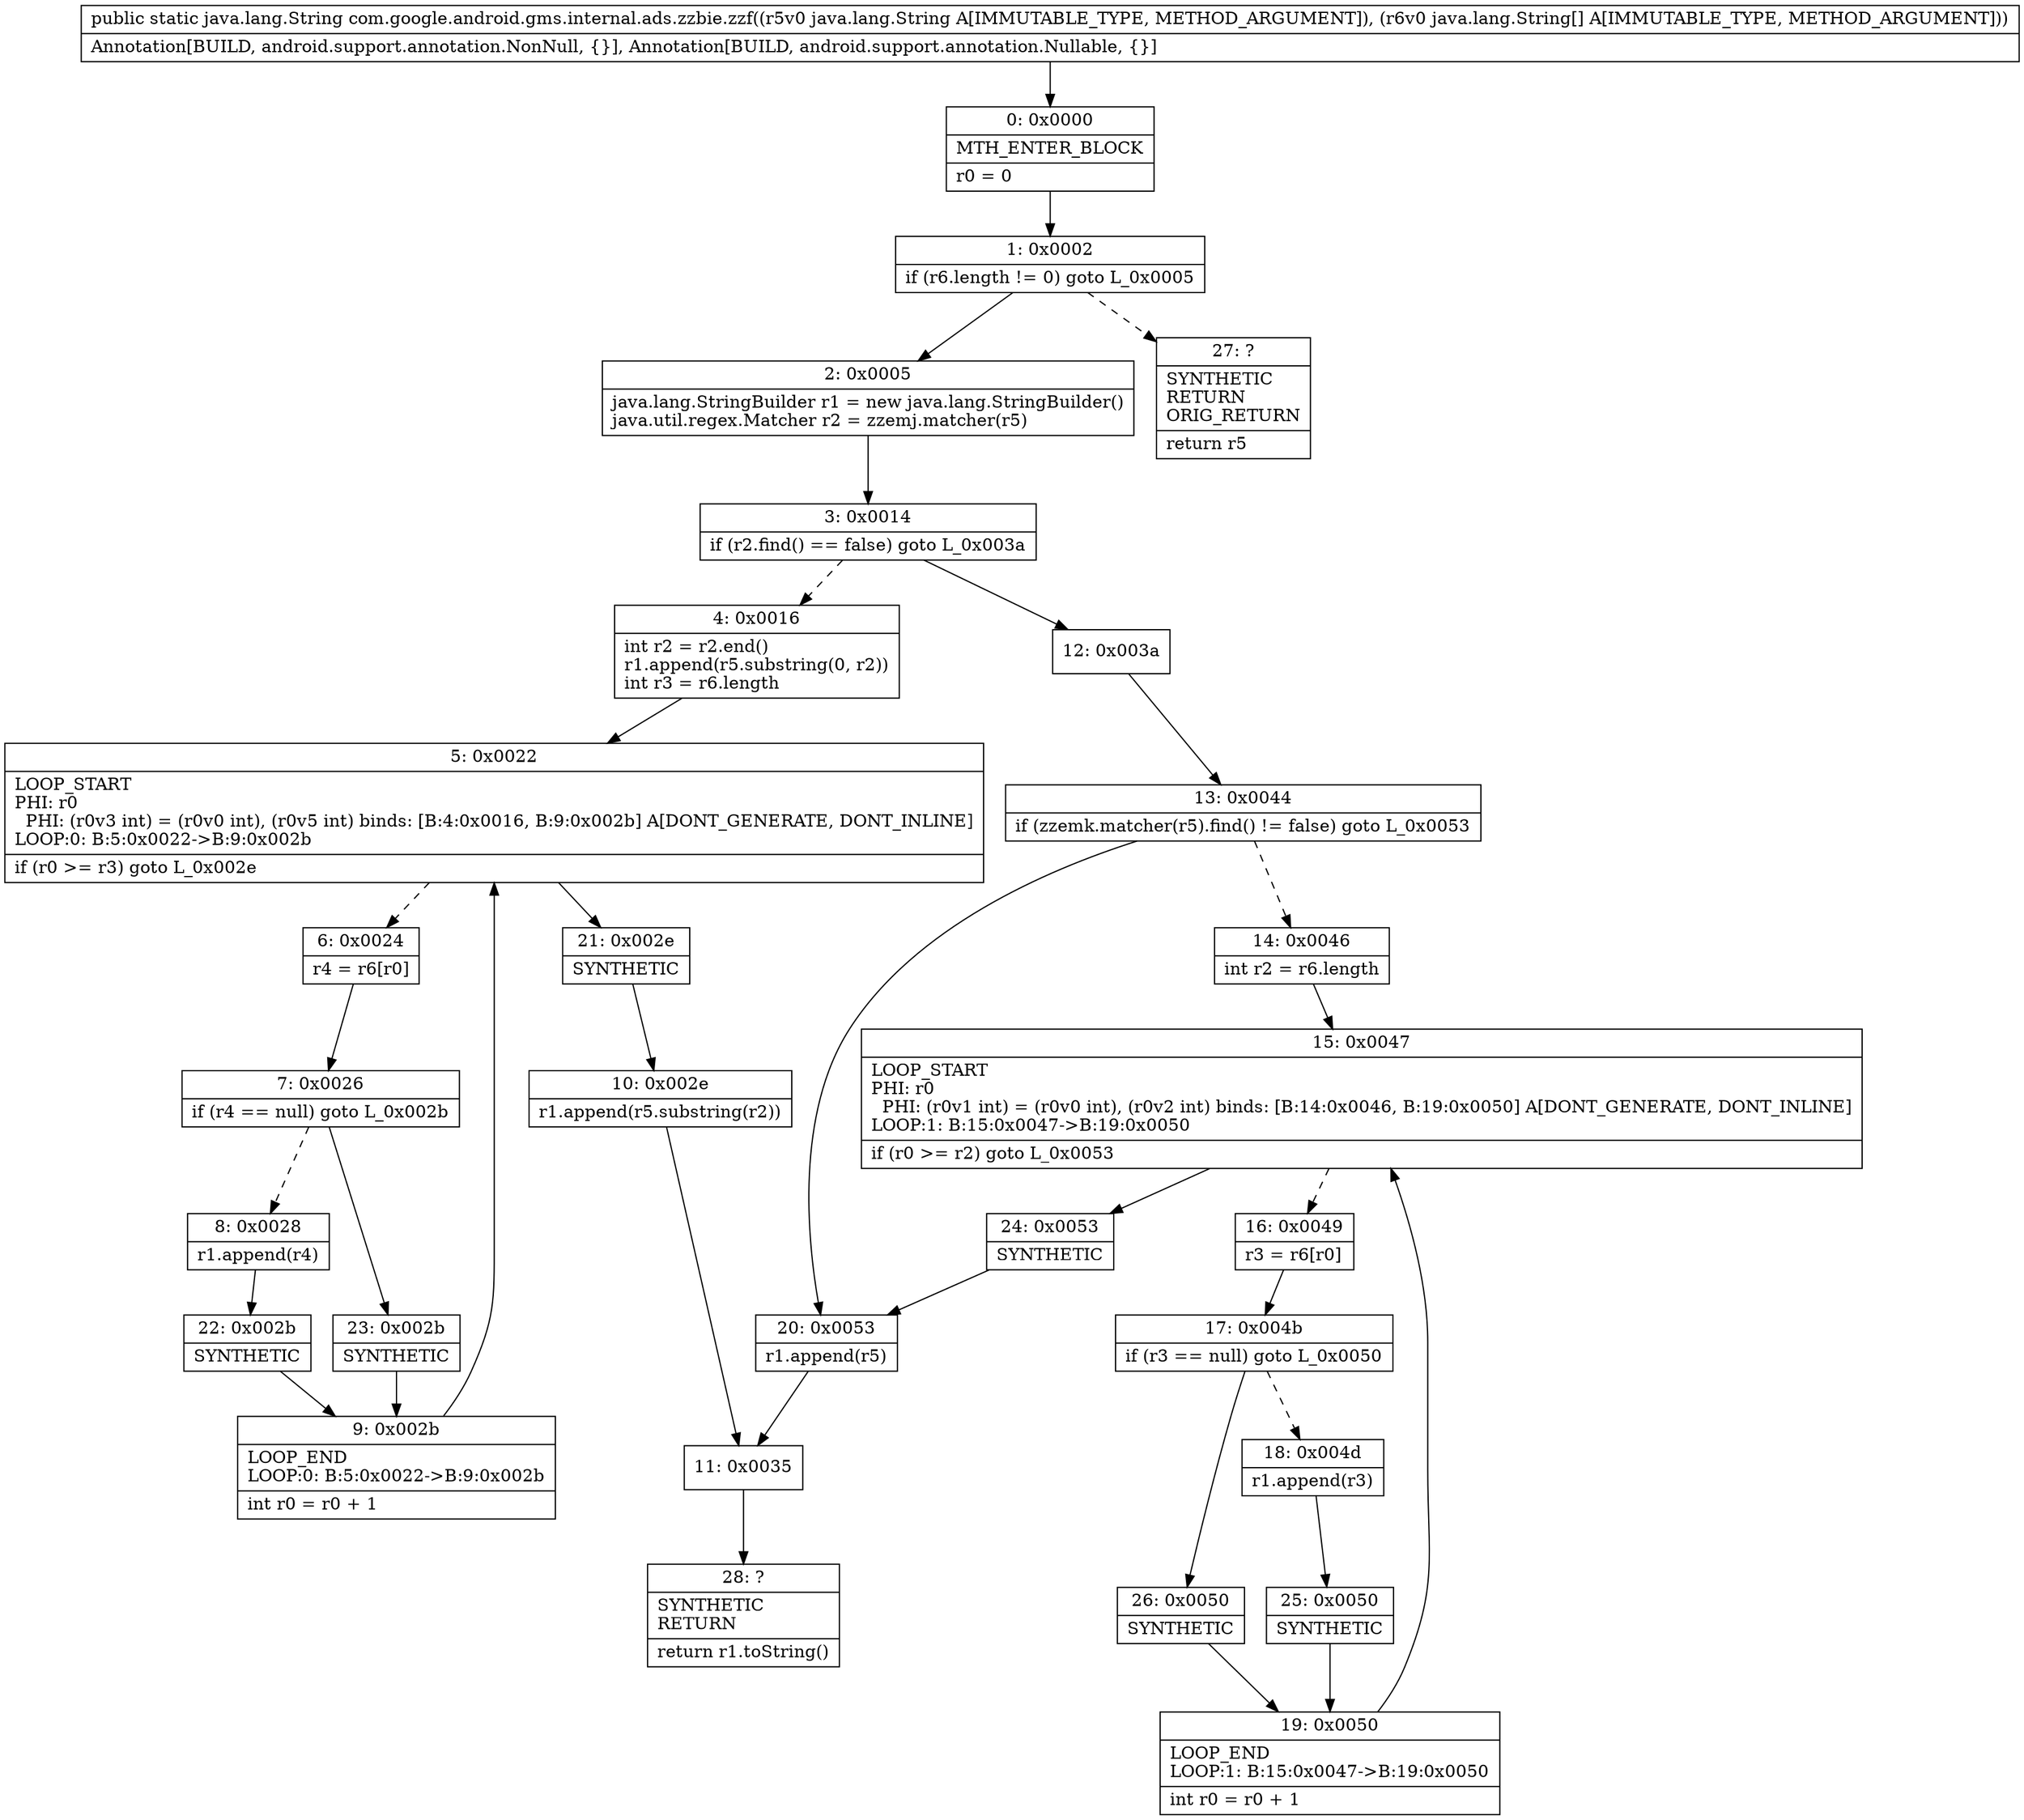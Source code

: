 digraph "CFG forcom.google.android.gms.internal.ads.zzbie.zzf(Ljava\/lang\/String;[Ljava\/lang\/String;)Ljava\/lang\/String;" {
Node_0 [shape=record,label="{0\:\ 0x0000|MTH_ENTER_BLOCK\l|r0 = 0\l}"];
Node_1 [shape=record,label="{1\:\ 0x0002|if (r6.length != 0) goto L_0x0005\l}"];
Node_2 [shape=record,label="{2\:\ 0x0005|java.lang.StringBuilder r1 = new java.lang.StringBuilder()\ljava.util.regex.Matcher r2 = zzemj.matcher(r5)\l}"];
Node_3 [shape=record,label="{3\:\ 0x0014|if (r2.find() == false) goto L_0x003a\l}"];
Node_4 [shape=record,label="{4\:\ 0x0016|int r2 = r2.end()\lr1.append(r5.substring(0, r2))\lint r3 = r6.length\l}"];
Node_5 [shape=record,label="{5\:\ 0x0022|LOOP_START\lPHI: r0 \l  PHI: (r0v3 int) = (r0v0 int), (r0v5 int) binds: [B:4:0x0016, B:9:0x002b] A[DONT_GENERATE, DONT_INLINE]\lLOOP:0: B:5:0x0022\-\>B:9:0x002b\l|if (r0 \>= r3) goto L_0x002e\l}"];
Node_6 [shape=record,label="{6\:\ 0x0024|r4 = r6[r0]\l}"];
Node_7 [shape=record,label="{7\:\ 0x0026|if (r4 == null) goto L_0x002b\l}"];
Node_8 [shape=record,label="{8\:\ 0x0028|r1.append(r4)\l}"];
Node_9 [shape=record,label="{9\:\ 0x002b|LOOP_END\lLOOP:0: B:5:0x0022\-\>B:9:0x002b\l|int r0 = r0 + 1\l}"];
Node_10 [shape=record,label="{10\:\ 0x002e|r1.append(r5.substring(r2))\l}"];
Node_11 [shape=record,label="{11\:\ 0x0035}"];
Node_12 [shape=record,label="{12\:\ 0x003a}"];
Node_13 [shape=record,label="{13\:\ 0x0044|if (zzemk.matcher(r5).find() != false) goto L_0x0053\l}"];
Node_14 [shape=record,label="{14\:\ 0x0046|int r2 = r6.length\l}"];
Node_15 [shape=record,label="{15\:\ 0x0047|LOOP_START\lPHI: r0 \l  PHI: (r0v1 int) = (r0v0 int), (r0v2 int) binds: [B:14:0x0046, B:19:0x0050] A[DONT_GENERATE, DONT_INLINE]\lLOOP:1: B:15:0x0047\-\>B:19:0x0050\l|if (r0 \>= r2) goto L_0x0053\l}"];
Node_16 [shape=record,label="{16\:\ 0x0049|r3 = r6[r0]\l}"];
Node_17 [shape=record,label="{17\:\ 0x004b|if (r3 == null) goto L_0x0050\l}"];
Node_18 [shape=record,label="{18\:\ 0x004d|r1.append(r3)\l}"];
Node_19 [shape=record,label="{19\:\ 0x0050|LOOP_END\lLOOP:1: B:15:0x0047\-\>B:19:0x0050\l|int r0 = r0 + 1\l}"];
Node_20 [shape=record,label="{20\:\ 0x0053|r1.append(r5)\l}"];
Node_21 [shape=record,label="{21\:\ 0x002e|SYNTHETIC\l}"];
Node_22 [shape=record,label="{22\:\ 0x002b|SYNTHETIC\l}"];
Node_23 [shape=record,label="{23\:\ 0x002b|SYNTHETIC\l}"];
Node_24 [shape=record,label="{24\:\ 0x0053|SYNTHETIC\l}"];
Node_25 [shape=record,label="{25\:\ 0x0050|SYNTHETIC\l}"];
Node_26 [shape=record,label="{26\:\ 0x0050|SYNTHETIC\l}"];
Node_27 [shape=record,label="{27\:\ ?|SYNTHETIC\lRETURN\lORIG_RETURN\l|return r5\l}"];
Node_28 [shape=record,label="{28\:\ ?|SYNTHETIC\lRETURN\l|return r1.toString()\l}"];
MethodNode[shape=record,label="{public static java.lang.String com.google.android.gms.internal.ads.zzbie.zzf((r5v0 java.lang.String A[IMMUTABLE_TYPE, METHOD_ARGUMENT]), (r6v0 java.lang.String[] A[IMMUTABLE_TYPE, METHOD_ARGUMENT]))  | Annotation[BUILD, android.support.annotation.NonNull, \{\}], Annotation[BUILD, android.support.annotation.Nullable, \{\}]\l}"];
MethodNode -> Node_0;
Node_0 -> Node_1;
Node_1 -> Node_2;
Node_1 -> Node_27[style=dashed];
Node_2 -> Node_3;
Node_3 -> Node_4[style=dashed];
Node_3 -> Node_12;
Node_4 -> Node_5;
Node_5 -> Node_6[style=dashed];
Node_5 -> Node_21;
Node_6 -> Node_7;
Node_7 -> Node_8[style=dashed];
Node_7 -> Node_23;
Node_8 -> Node_22;
Node_9 -> Node_5;
Node_10 -> Node_11;
Node_11 -> Node_28;
Node_12 -> Node_13;
Node_13 -> Node_14[style=dashed];
Node_13 -> Node_20;
Node_14 -> Node_15;
Node_15 -> Node_16[style=dashed];
Node_15 -> Node_24;
Node_16 -> Node_17;
Node_17 -> Node_18[style=dashed];
Node_17 -> Node_26;
Node_18 -> Node_25;
Node_19 -> Node_15;
Node_20 -> Node_11;
Node_21 -> Node_10;
Node_22 -> Node_9;
Node_23 -> Node_9;
Node_24 -> Node_20;
Node_25 -> Node_19;
Node_26 -> Node_19;
}

